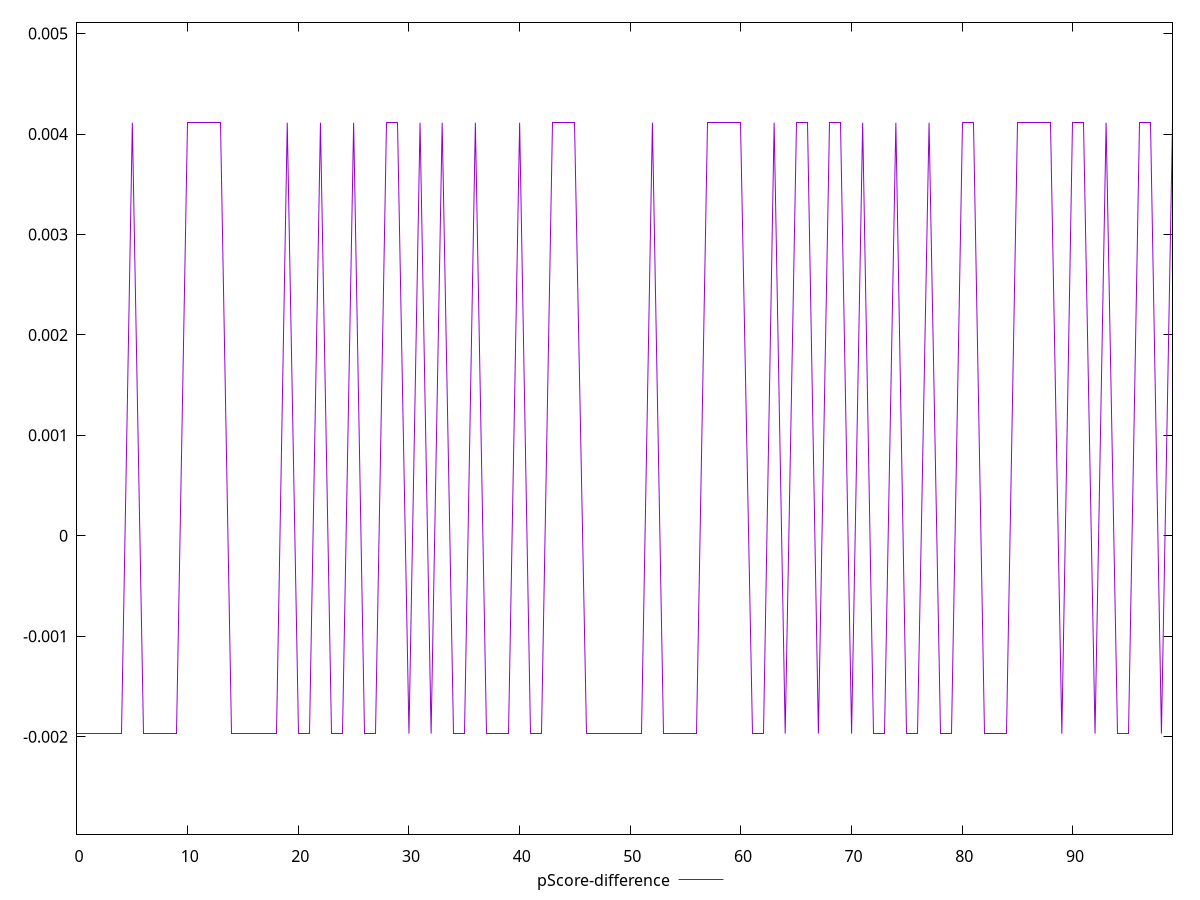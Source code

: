 reset

$pScoreDifference <<EOF
0 -0.001970194688720839
1 -0.001970194688720839
2 -0.001970194688720839
3 -0.001970194688720839
4 -0.001970194688720839
5 0.004112167336746131
6 -0.001970194688720839
7 -0.001970194688720839
8 -0.001970194688720839
9 -0.001970194688720839
10 0.004112167336746131
11 0.004112167336746131
12 0.004112167336746131
13 0.004112167336746131
14 -0.001970194688720839
15 -0.001970194688720839
16 -0.001970194688720839
17 -0.001970194688720839
18 -0.001970194688720839
19 0.004112167336746131
20 -0.001970194688720839
21 -0.001970194688720839
22 0.004112167336746131
23 -0.001970194688720839
24 -0.001970194688720839
25 0.004112167336746131
26 -0.001970194688720839
27 -0.001970194688720839
28 0.004112167336746131
29 0.004112167336746131
30 -0.001970194688720839
31 0.004112167336746131
32 -0.001970194688720839
33 0.004112167336746131
34 -0.001970194688720839
35 -0.001970194688720839
36 0.004112167336746131
37 -0.001970194688720839
38 -0.001970194688720839
39 -0.001970194688720839
40 0.004112167336746131
41 -0.001970194688720839
42 -0.001970194688720839
43 0.004112167336746131
44 0.004112167336746131
45 0.004112167336746131
46 -0.001970194688720839
47 -0.001970194688720839
48 -0.001970194688720839
49 -0.001970194688720839
50 -0.001970194688720839
51 -0.001970194688720839
52 0.004112167336746131
53 -0.001970194688720839
54 -0.001970194688720839
55 -0.001970194688720839
56 -0.001970194688720839
57 0.004112167336746131
58 0.004112167336746131
59 0.004112167336746131
60 0.004112167336746131
61 -0.001970194688720839
62 -0.001970194688720839
63 0.004112167336746131
64 -0.001970194688720839
65 0.004112167336746131
66 0.004112167336746131
67 -0.001970194688720839
68 0.004112167336746131
69 0.004112167336746131
70 -0.001970194688720839
71 0.004112167336746131
72 -0.001970194688720839
73 -0.001970194688720839
74 0.004112167336746131
75 -0.001970194688720839
76 -0.001970194688720839
77 0.004112167336746131
78 -0.001970194688720839
79 -0.001970194688720839
80 0.004112167336746131
81 0.004112167336746131
82 -0.001970194688720839
83 -0.001970194688720839
84 -0.001970194688720839
85 0.004112167336746131
86 0.004112167336746131
87 0.004112167336746131
88 0.004112167336746131
89 -0.001970194688720839
90 0.004112167336746131
91 0.004112167336746131
92 -0.001970194688720839
93 0.004112167336746131
94 -0.001970194688720839
95 -0.001970194688720839
96 0.004112167336746131
97 0.004112167336746131
98 -0.001970194688720839
99 0.004112167336746131
EOF

set key outside below
set xrange [0:99]
set yrange [-0.002970194688720839:0.005112167336746131]
set trange [-0.002970194688720839:0.005112167336746131]
set terminal svg size 640, 500 enhanced background rgb 'white'
set output "reports/report_00027_2021-02-24T12-40-31.850Z/dom-size/samples/agenda/pScore-difference/values.svg"

plot $pScoreDifference title "pScore-difference" with line

reset
